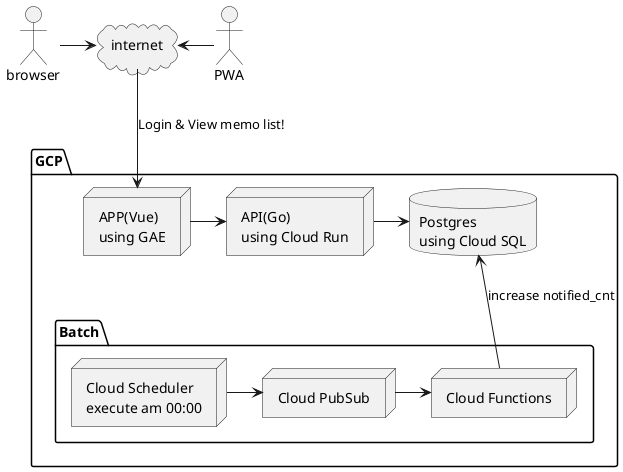 @startuml
'MODULEs

actor "browser"
actor "PWA"

cloud "internet"

package "GCP" {
  node "API(Go)\nusing Cloud Run" as api {
  }

  node "APP(Vue)\nusing GAE" as app {
  }

  database "Postgres\nusing Cloud SQL" as db {
  }

  package "Batch" {
    node "Cloud Scheduler\nexecute am 00:00" as scheduler {
    }
    node "Cloud PubSub" as pubsub {
    }
    node "Cloud Functions" as function {
    }
  }
}

'RELATIONs
PWA -left-> internet
browser -right-> internet

internet --> app: Login & View memo list!
app -> api
api -> db

scheduler -> pubsub
pubsub -> function
function -up-> db : increase notified_cnt
@enduml
